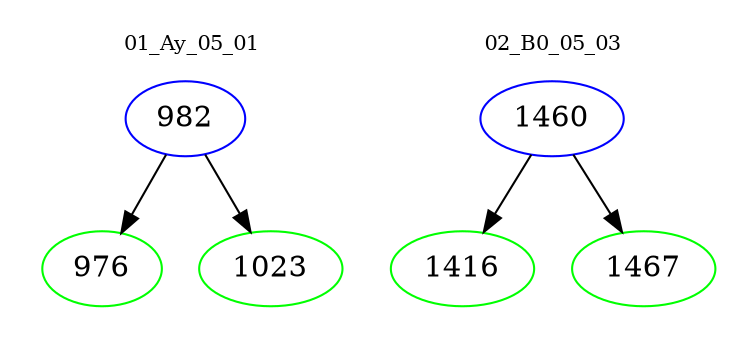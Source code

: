 digraph{
subgraph cluster_0 {
color = white
label = "01_Ay_05_01";
fontsize=10;
T0_982 [label="982", color="blue"]
T0_982 -> T0_976 [color="black"]
T0_976 [label="976", color="green"]
T0_982 -> T0_1023 [color="black"]
T0_1023 [label="1023", color="green"]
}
subgraph cluster_1 {
color = white
label = "02_B0_05_03";
fontsize=10;
T1_1460 [label="1460", color="blue"]
T1_1460 -> T1_1416 [color="black"]
T1_1416 [label="1416", color="green"]
T1_1460 -> T1_1467 [color="black"]
T1_1467 [label="1467", color="green"]
}
}
